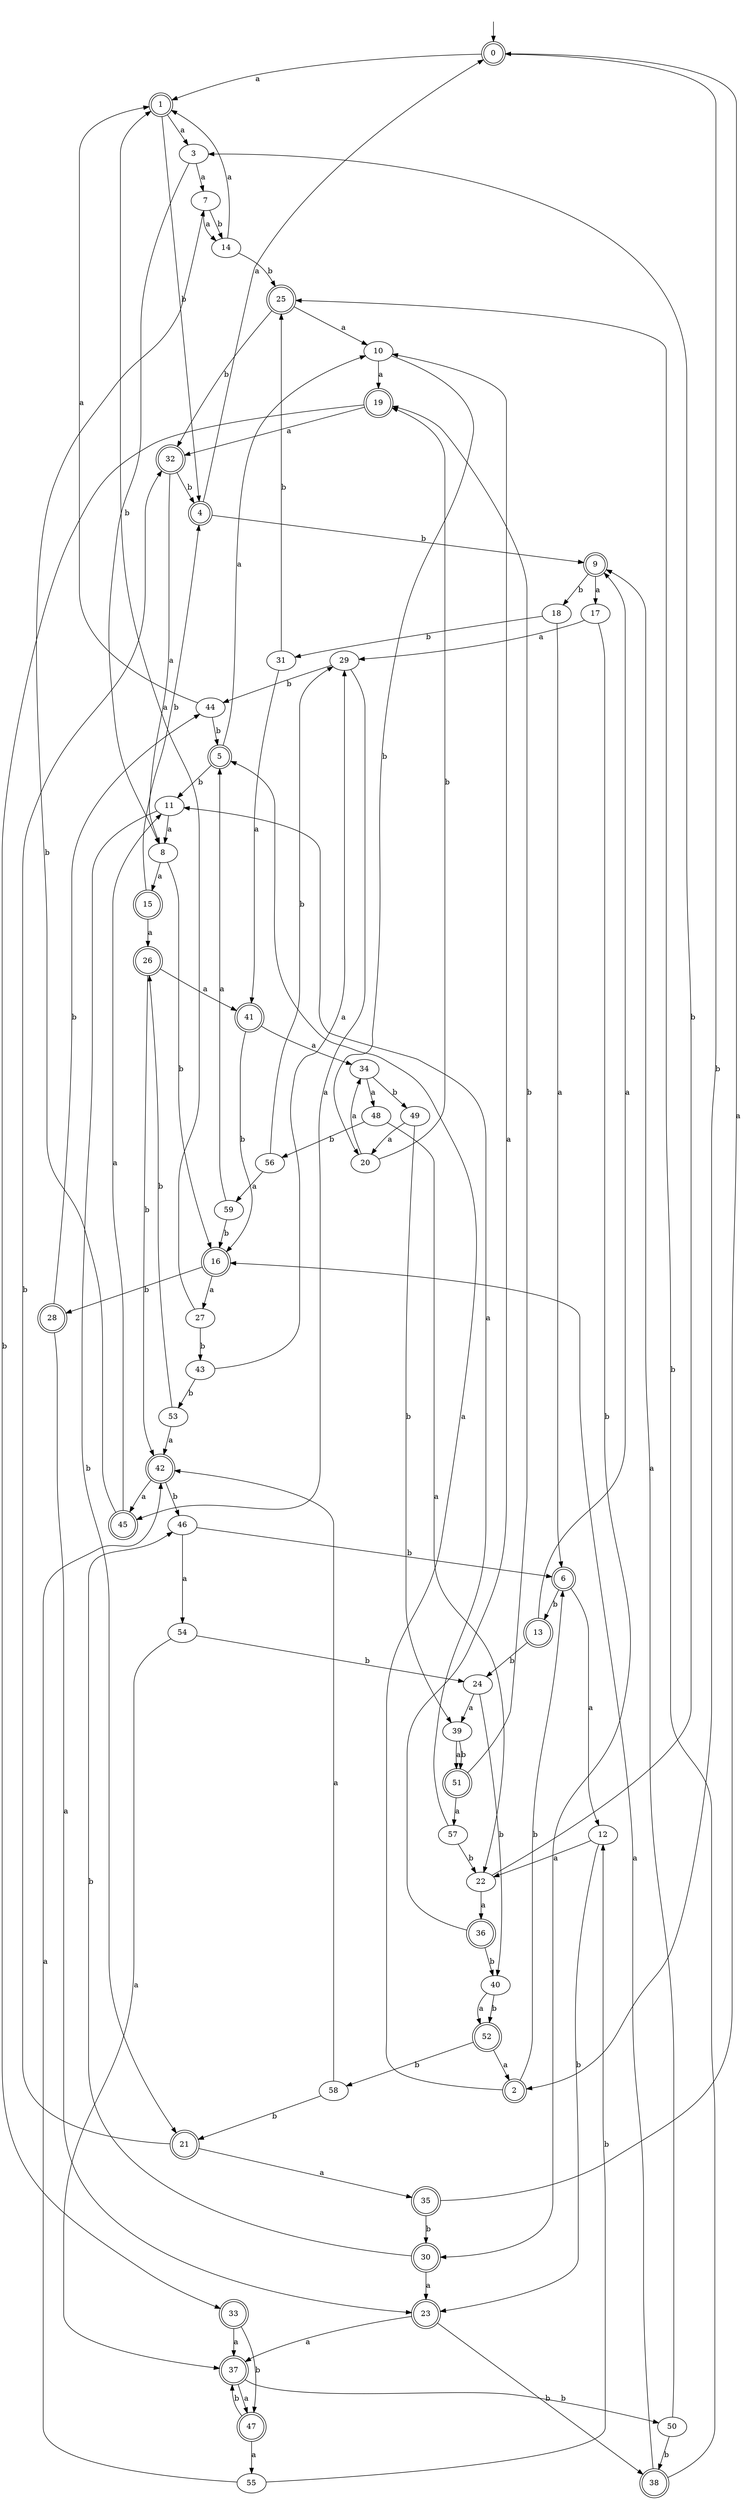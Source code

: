 digraph RandomDFA {
  __start0 [label="", shape=none];
  __start0 -> 0 [label=""];
  0 [shape=circle] [shape=doublecircle]
  0 -> 1 [label="a"]
  0 -> 2 [label="b"]
  1 [shape=doublecircle]
  1 -> 3 [label="a"]
  1 -> 4 [label="b"]
  2 [shape=doublecircle]
  2 -> 5 [label="a"]
  2 -> 6 [label="b"]
  3
  3 -> 7 [label="a"]
  3 -> 8 [label="b"]
  4 [shape=doublecircle]
  4 -> 0 [label="a"]
  4 -> 9 [label="b"]
  5 [shape=doublecircle]
  5 -> 10 [label="a"]
  5 -> 11 [label="b"]
  6 [shape=doublecircle]
  6 -> 12 [label="a"]
  6 -> 13 [label="b"]
  7
  7 -> 14 [label="a"]
  7 -> 14 [label="b"]
  8
  8 -> 15 [label="a"]
  8 -> 16 [label="b"]
  9 [shape=doublecircle]
  9 -> 17 [label="a"]
  9 -> 18 [label="b"]
  10
  10 -> 19 [label="a"]
  10 -> 20 [label="b"]
  11
  11 -> 8 [label="a"]
  11 -> 21 [label="b"]
  12
  12 -> 22 [label="a"]
  12 -> 23 [label="b"]
  13 [shape=doublecircle]
  13 -> 9 [label="a"]
  13 -> 24 [label="b"]
  14
  14 -> 1 [label="a"]
  14 -> 25 [label="b"]
  15 [shape=doublecircle]
  15 -> 26 [label="a"]
  15 -> 4 [label="b"]
  16 [shape=doublecircle]
  16 -> 27 [label="a"]
  16 -> 28 [label="b"]
  17
  17 -> 29 [label="a"]
  17 -> 30 [label="b"]
  18
  18 -> 6 [label="a"]
  18 -> 31 [label="b"]
  19 [shape=doublecircle]
  19 -> 32 [label="a"]
  19 -> 33 [label="b"]
  20
  20 -> 34 [label="a"]
  20 -> 19 [label="b"]
  21 [shape=doublecircle]
  21 -> 35 [label="a"]
  21 -> 32 [label="b"]
  22
  22 -> 36 [label="a"]
  22 -> 3 [label="b"]
  23 [shape=doublecircle]
  23 -> 37 [label="a"]
  23 -> 38 [label="b"]
  24
  24 -> 39 [label="a"]
  24 -> 40 [label="b"]
  25 [shape=doublecircle]
  25 -> 10 [label="a"]
  25 -> 32 [label="b"]
  26 [shape=doublecircle]
  26 -> 41 [label="a"]
  26 -> 42 [label="b"]
  27
  27 -> 1 [label="a"]
  27 -> 43 [label="b"]
  28 [shape=doublecircle]
  28 -> 23 [label="a"]
  28 -> 44 [label="b"]
  29
  29 -> 45 [label="a"]
  29 -> 44 [label="b"]
  30 [shape=doublecircle]
  30 -> 23 [label="a"]
  30 -> 46 [label="b"]
  31
  31 -> 41 [label="a"]
  31 -> 25 [label="b"]
  32 [shape=doublecircle]
  32 -> 8 [label="a"]
  32 -> 4 [label="b"]
  33 [shape=doublecircle]
  33 -> 37 [label="a"]
  33 -> 47 [label="b"]
  34
  34 -> 48 [label="a"]
  34 -> 49 [label="b"]
  35 [shape=doublecircle]
  35 -> 0 [label="a"]
  35 -> 30 [label="b"]
  36 [shape=doublecircle]
  36 -> 10 [label="a"]
  36 -> 40 [label="b"]
  37 [shape=doublecircle]
  37 -> 47 [label="a"]
  37 -> 50 [label="b"]
  38 [shape=doublecircle]
  38 -> 16 [label="a"]
  38 -> 25 [label="b"]
  39
  39 -> 51 [label="a"]
  39 -> 51 [label="b"]
  40
  40 -> 52 [label="a"]
  40 -> 52 [label="b"]
  41 [shape=doublecircle]
  41 -> 34 [label="a"]
  41 -> 16 [label="b"]
  42 [shape=doublecircle]
  42 -> 45 [label="a"]
  42 -> 46 [label="b"]
  43
  43 -> 29 [label="a"]
  43 -> 53 [label="b"]
  44
  44 -> 1 [label="a"]
  44 -> 5 [label="b"]
  45 [shape=doublecircle]
  45 -> 11 [label="a"]
  45 -> 7 [label="b"]
  46
  46 -> 54 [label="a"]
  46 -> 6 [label="b"]
  47 [shape=doublecircle]
  47 -> 55 [label="a"]
  47 -> 37 [label="b"]
  48
  48 -> 22 [label="a"]
  48 -> 56 [label="b"]
  49
  49 -> 20 [label="a"]
  49 -> 39 [label="b"]
  50
  50 -> 9 [label="a"]
  50 -> 38 [label="b"]
  51 [shape=doublecircle]
  51 -> 57 [label="a"]
  51 -> 19 [label="b"]
  52 [shape=doublecircle]
  52 -> 2 [label="a"]
  52 -> 58 [label="b"]
  53
  53 -> 42 [label="a"]
  53 -> 26 [label="b"]
  54
  54 -> 37 [label="a"]
  54 -> 24 [label="b"]
  55
  55 -> 42 [label="a"]
  55 -> 12 [label="b"]
  56
  56 -> 59 [label="a"]
  56 -> 29 [label="b"]
  57
  57 -> 11 [label="a"]
  57 -> 22 [label="b"]
  58
  58 -> 42 [label="a"]
  58 -> 21 [label="b"]
  59
  59 -> 5 [label="a"]
  59 -> 16 [label="b"]
}
